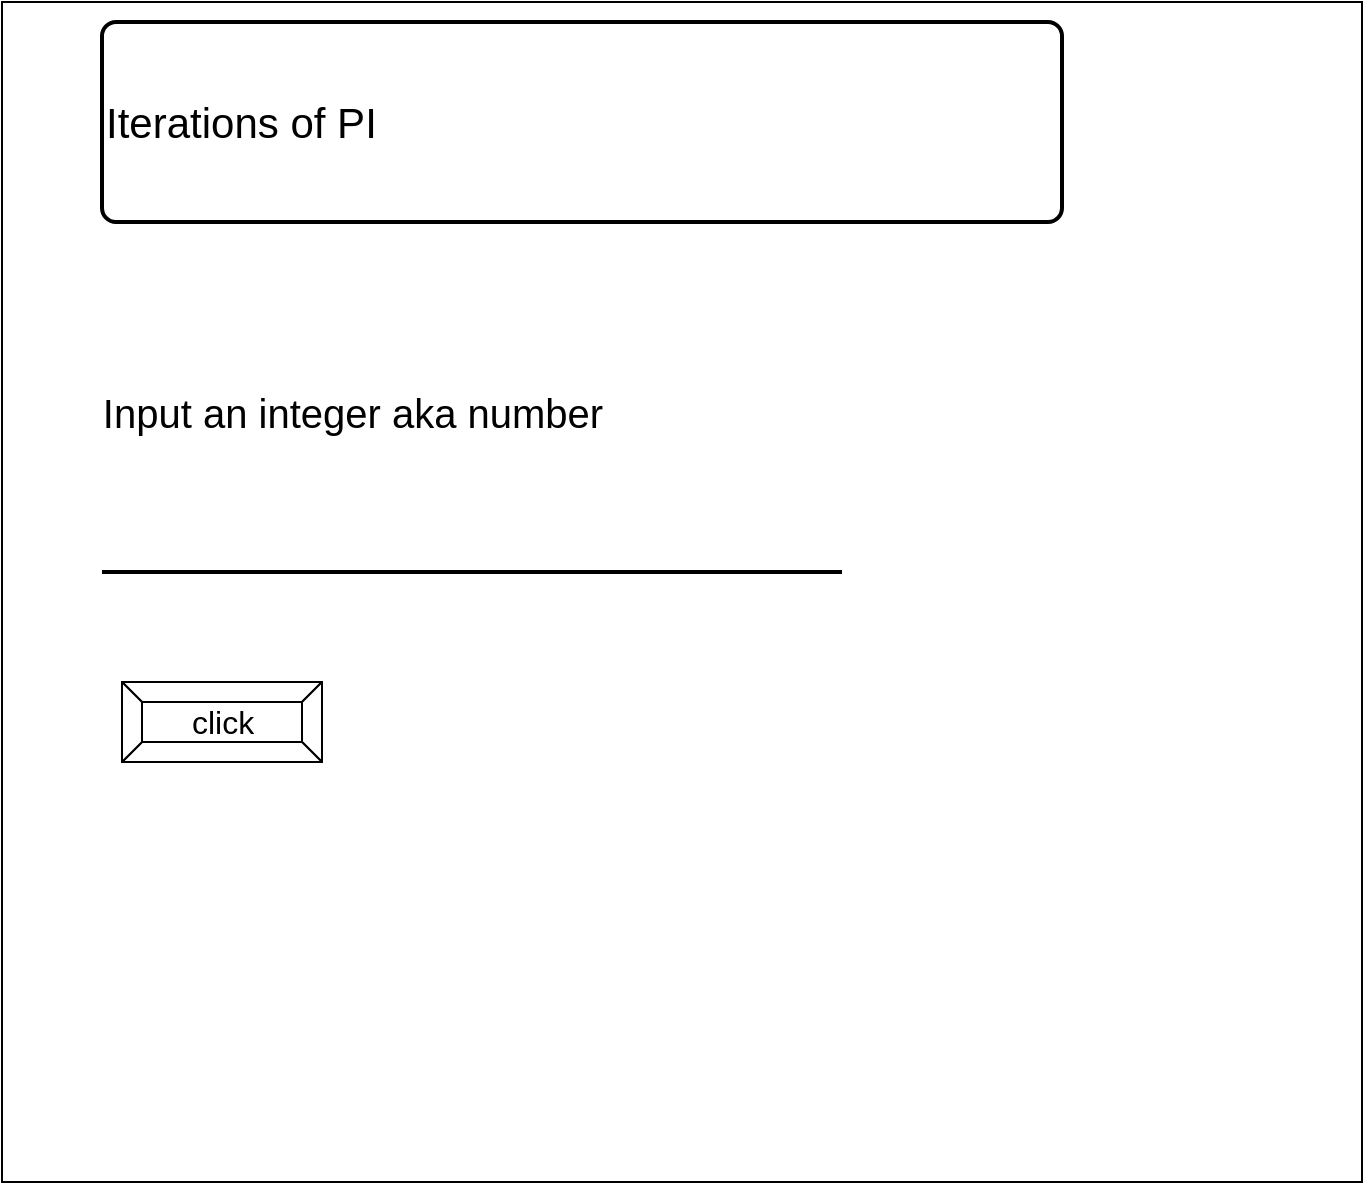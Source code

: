 <mxfile>
    <diagram id="pIaEtrtLPv3HG8r1JEND" name="Page-1">
        <mxGraphModel dx="1074" dy="741" grid="1" gridSize="10" guides="1" tooltips="1" connect="1" arrows="1" fold="1" page="1" pageScale="1" pageWidth="850" pageHeight="1100" math="0" shadow="0">
            <root>
                <mxCell id="0"/>
                <mxCell id="1" parent="0"/>
                <mxCell id="2" value="" style="rounded=0;whiteSpace=wrap;html=1;" parent="1" vertex="1">
                    <mxGeometry x="80" y="80" width="680" height="590" as="geometry"/>
                </mxCell>
                <mxCell id="6" value="&lt;font style=&quot;font-size: 16px&quot;&gt;click&lt;/font&gt;" style="labelPosition=center;verticalLabelPosition=middle;align=center;html=1;shape=mxgraph.basic.button;dx=10;" parent="1" vertex="1">
                    <mxGeometry x="140" y="420" width="100" height="40" as="geometry"/>
                </mxCell>
                <mxCell id="7" value="&lt;font style=&quot;font-size: 21px&quot;&gt;Iterations of PI&lt;/font&gt;" style="rounded=1;whiteSpace=wrap;html=1;absoluteArcSize=1;arcSize=14;strokeWidth=2;align=left;" vertex="1" parent="1">
                    <mxGeometry x="130" y="90" width="480" height="100" as="geometry"/>
                </mxCell>
                <mxCell id="8" value="&lt;font style=&quot;font-size: 20px&quot;&gt;Input an integer aka number&lt;/font&gt;" style="text;html=1;align=center;verticalAlign=middle;resizable=0;points=[];autosize=1;strokeColor=none;fillColor=none;fontSize=16;" vertex="1" parent="1">
                    <mxGeometry x="120" y="270" width="270" height="30" as="geometry"/>
                </mxCell>
                <mxCell id="9" value="" style="line;strokeWidth=2;html=1;fontSize=20;" vertex="1" parent="1">
                    <mxGeometry x="130" y="360" width="370" height="10" as="geometry"/>
                </mxCell>
            </root>
        </mxGraphModel>
    </diagram>
</mxfile>